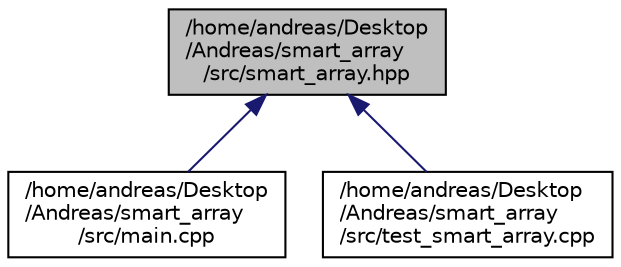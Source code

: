 digraph "/home/andreas/Desktop/Andreas/smart_array/src/smart_array.hpp"
{
  edge [fontname="Helvetica",fontsize="10",labelfontname="Helvetica",labelfontsize="10"];
  node [fontname="Helvetica",fontsize="10",shape=record];
  Node1 [label="/home/andreas/Desktop\l/Andreas/smart_array\l/src/smart_array.hpp",height=0.2,width=0.4,color="black", fillcolor="grey75", style="filled", fontcolor="black"];
  Node1 -> Node2 [dir="back",color="midnightblue",fontsize="10",style="solid",fontname="Helvetica"];
  Node2 [label="/home/andreas/Desktop\l/Andreas/smart_array\l/src/main.cpp",height=0.2,width=0.4,color="black", fillcolor="white", style="filled",URL="$main_8cpp.html",tooltip="File contains main function. "];
  Node1 -> Node3 [dir="back",color="midnightblue",fontsize="10",style="solid",fontname="Helvetica"];
  Node3 [label="/home/andreas/Desktop\l/Andreas/smart_array\l/src/test_smart_array.cpp",height=0.2,width=0.4,color="black", fillcolor="white", style="filled",URL="$test__smart__array_8cpp.html",tooltip="File contains test functions for Vector class. "];
}
